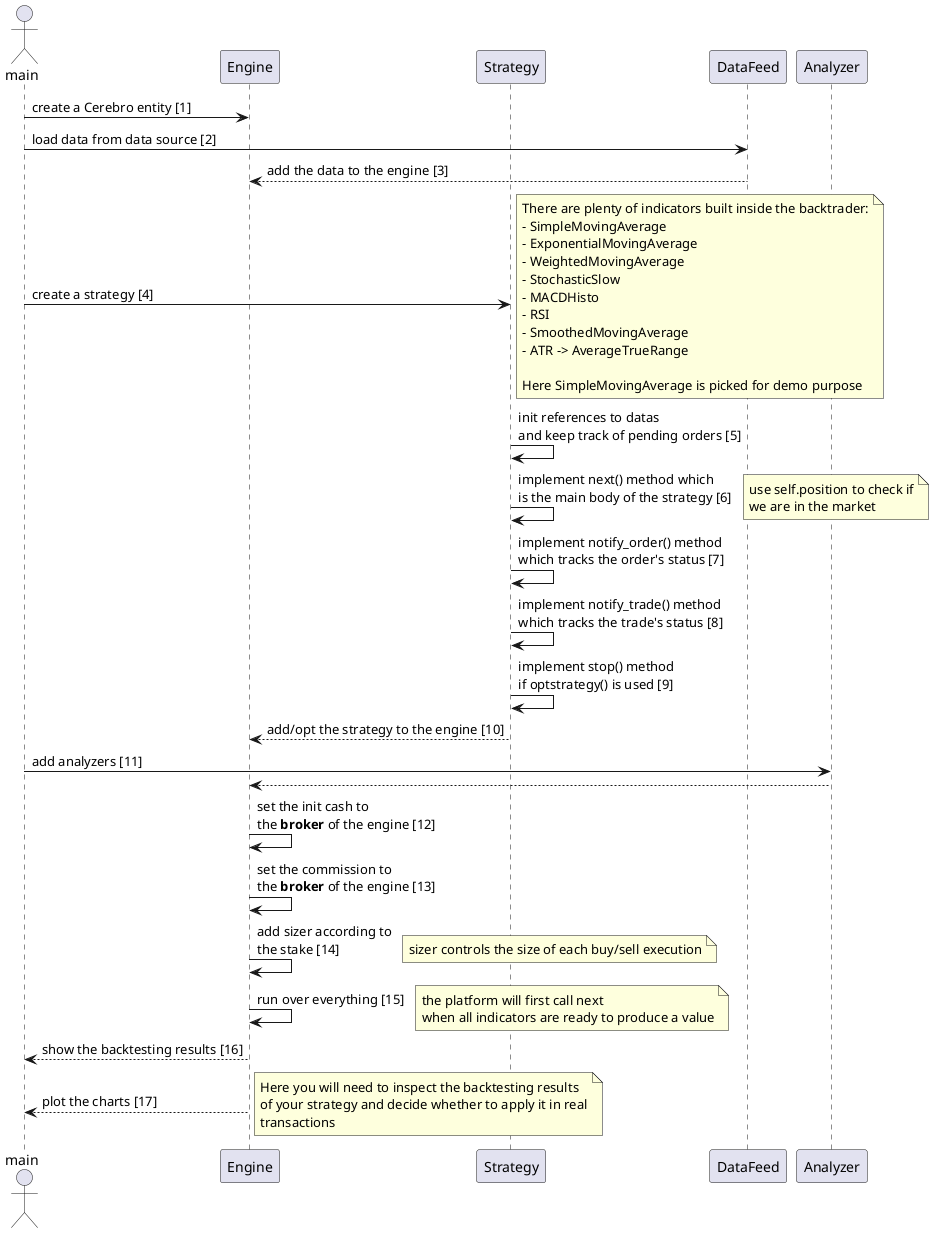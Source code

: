 @startuml
actor main
participant Engine
participant Strategy
participant DataFeed
participant Analyzer

main -> Engine: create a Cerebro entity [1]

main -> DataFeed: load data from data source [2]
DataFeed --> Engine: add the data to the engine [3]

main -> Strategy: create a strategy [4]
note right
There are plenty of indicators built inside the backtrader:
- SimpleMovingAverage
- ExponentialMovingAverage
- WeightedMovingAverage
- StochasticSlow
- MACDHisto
- RSI
- SmoothedMovingAverage
- ATR -> AverageTrueRange

Here SimpleMovingAverage is picked for demo purpose
end note
Strategy -> Strategy: init references to datas\nand keep track of pending orders [5]
Strategy -> Strategy: implement next() method which\nis the main body of the strategy [6]
note right
use self.position to check if
we are in the market
end note
Strategy -> Strategy: implement notify_order() method\nwhich tracks the order's status [7]
Strategy -> Strategy: implement notify_trade() method\nwhich tracks the trade's status [8]
Strategy -> Strategy: implement stop() method\nif optstrategy() is used [9]
Strategy --> Engine: add/opt the strategy to the engine [10]

main -> Analyzer: add analyzers [11]
Analyzer --> Engine

Engine -> Engine: set the init cash to\nthe **broker** of the engine [12]
Engine -> Engine: set the commission to\nthe **broker** of the engine [13]
Engine -> Engine: add sizer according to\nthe stake [14]
note right
sizer controls the size of each buy/sell execution
end note
Engine -> Engine: run over everything [15]
note right
the platform will first call next
when all indicators are ready to produce a value
end note
Engine --> main: show the backtesting results [16]
Engine --> main: plot the charts [17]
note right
Here you will need to inspect the backtesting results
of your strategy and decide whether to apply it in real
transactions
end note


@enduml